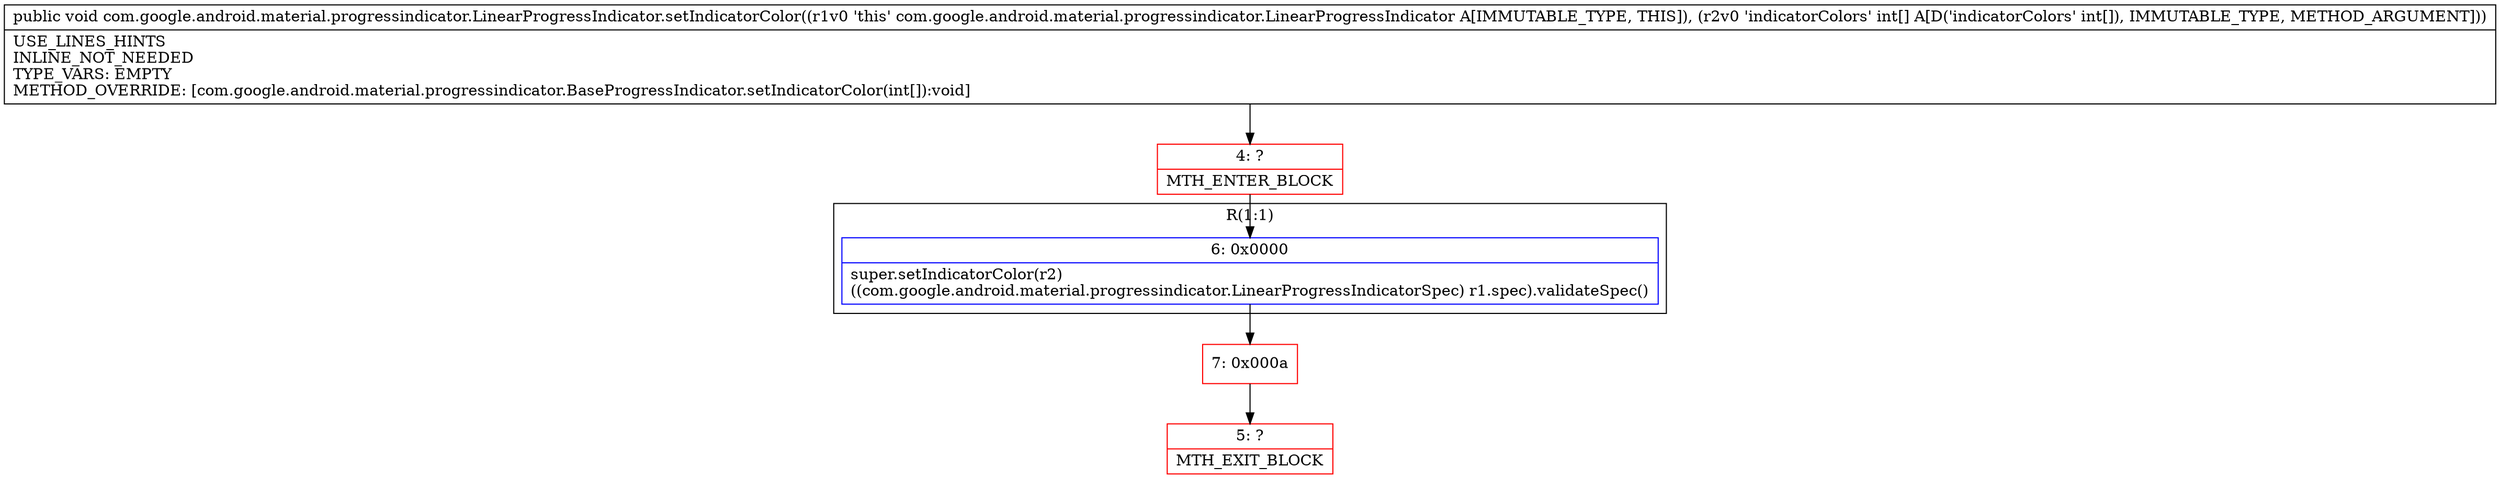 digraph "CFG forcom.google.android.material.progressindicator.LinearProgressIndicator.setIndicatorColor([I)V" {
subgraph cluster_Region_1917335542 {
label = "R(1:1)";
node [shape=record,color=blue];
Node_6 [shape=record,label="{6\:\ 0x0000|super.setIndicatorColor(r2)\l((com.google.android.material.progressindicator.LinearProgressIndicatorSpec) r1.spec).validateSpec()\l}"];
}
Node_4 [shape=record,color=red,label="{4\:\ ?|MTH_ENTER_BLOCK\l}"];
Node_7 [shape=record,color=red,label="{7\:\ 0x000a}"];
Node_5 [shape=record,color=red,label="{5\:\ ?|MTH_EXIT_BLOCK\l}"];
MethodNode[shape=record,label="{public void com.google.android.material.progressindicator.LinearProgressIndicator.setIndicatorColor((r1v0 'this' com.google.android.material.progressindicator.LinearProgressIndicator A[IMMUTABLE_TYPE, THIS]), (r2v0 'indicatorColors' int[] A[D('indicatorColors' int[]), IMMUTABLE_TYPE, METHOD_ARGUMENT]))  | USE_LINES_HINTS\lINLINE_NOT_NEEDED\lTYPE_VARS: EMPTY\lMETHOD_OVERRIDE: [com.google.android.material.progressindicator.BaseProgressIndicator.setIndicatorColor(int[]):void]\l}"];
MethodNode -> Node_4;Node_6 -> Node_7;
Node_4 -> Node_6;
Node_7 -> Node_5;
}

